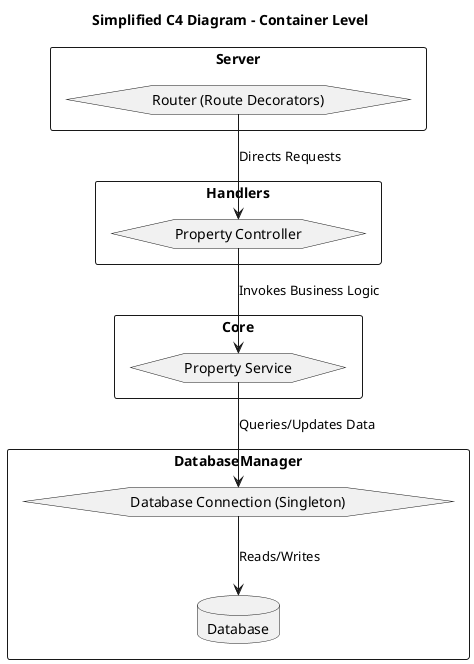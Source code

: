 @startuml

!define RECTANGLE_STYLE rectangle
!define HEXAGON_STYLE hexagon
!define DATABASE_STYLE database

' Title
title Simplified C4 Diagram - Container Level

' Components
RECTANGLE_STYLE Server {
  HEXAGON_STYLE Router as "Router (Route Decorators)"
}

RECTANGLE_STYLE Handlers {
  HEXAGON_STYLE Controller as "Property Controller"
}

RECTANGLE_STYLE Core {
  HEXAGON_STYLE PropertyService as "Property Service"
}

RECTANGLE_STYLE DatabaseManager {
  HEXAGON_STYLE DatabaseConnection as "Database Connection (Singleton)"
  DATABASE_STYLE Database as "Database"
}

' Relationships
Router --> Controller : Directs Requests
Controller --> PropertyService : Invokes Business Logic
PropertyService --> DatabaseConnection : Queries/Updates Data
DatabaseConnection --> Database : Reads/Writes

@enduml